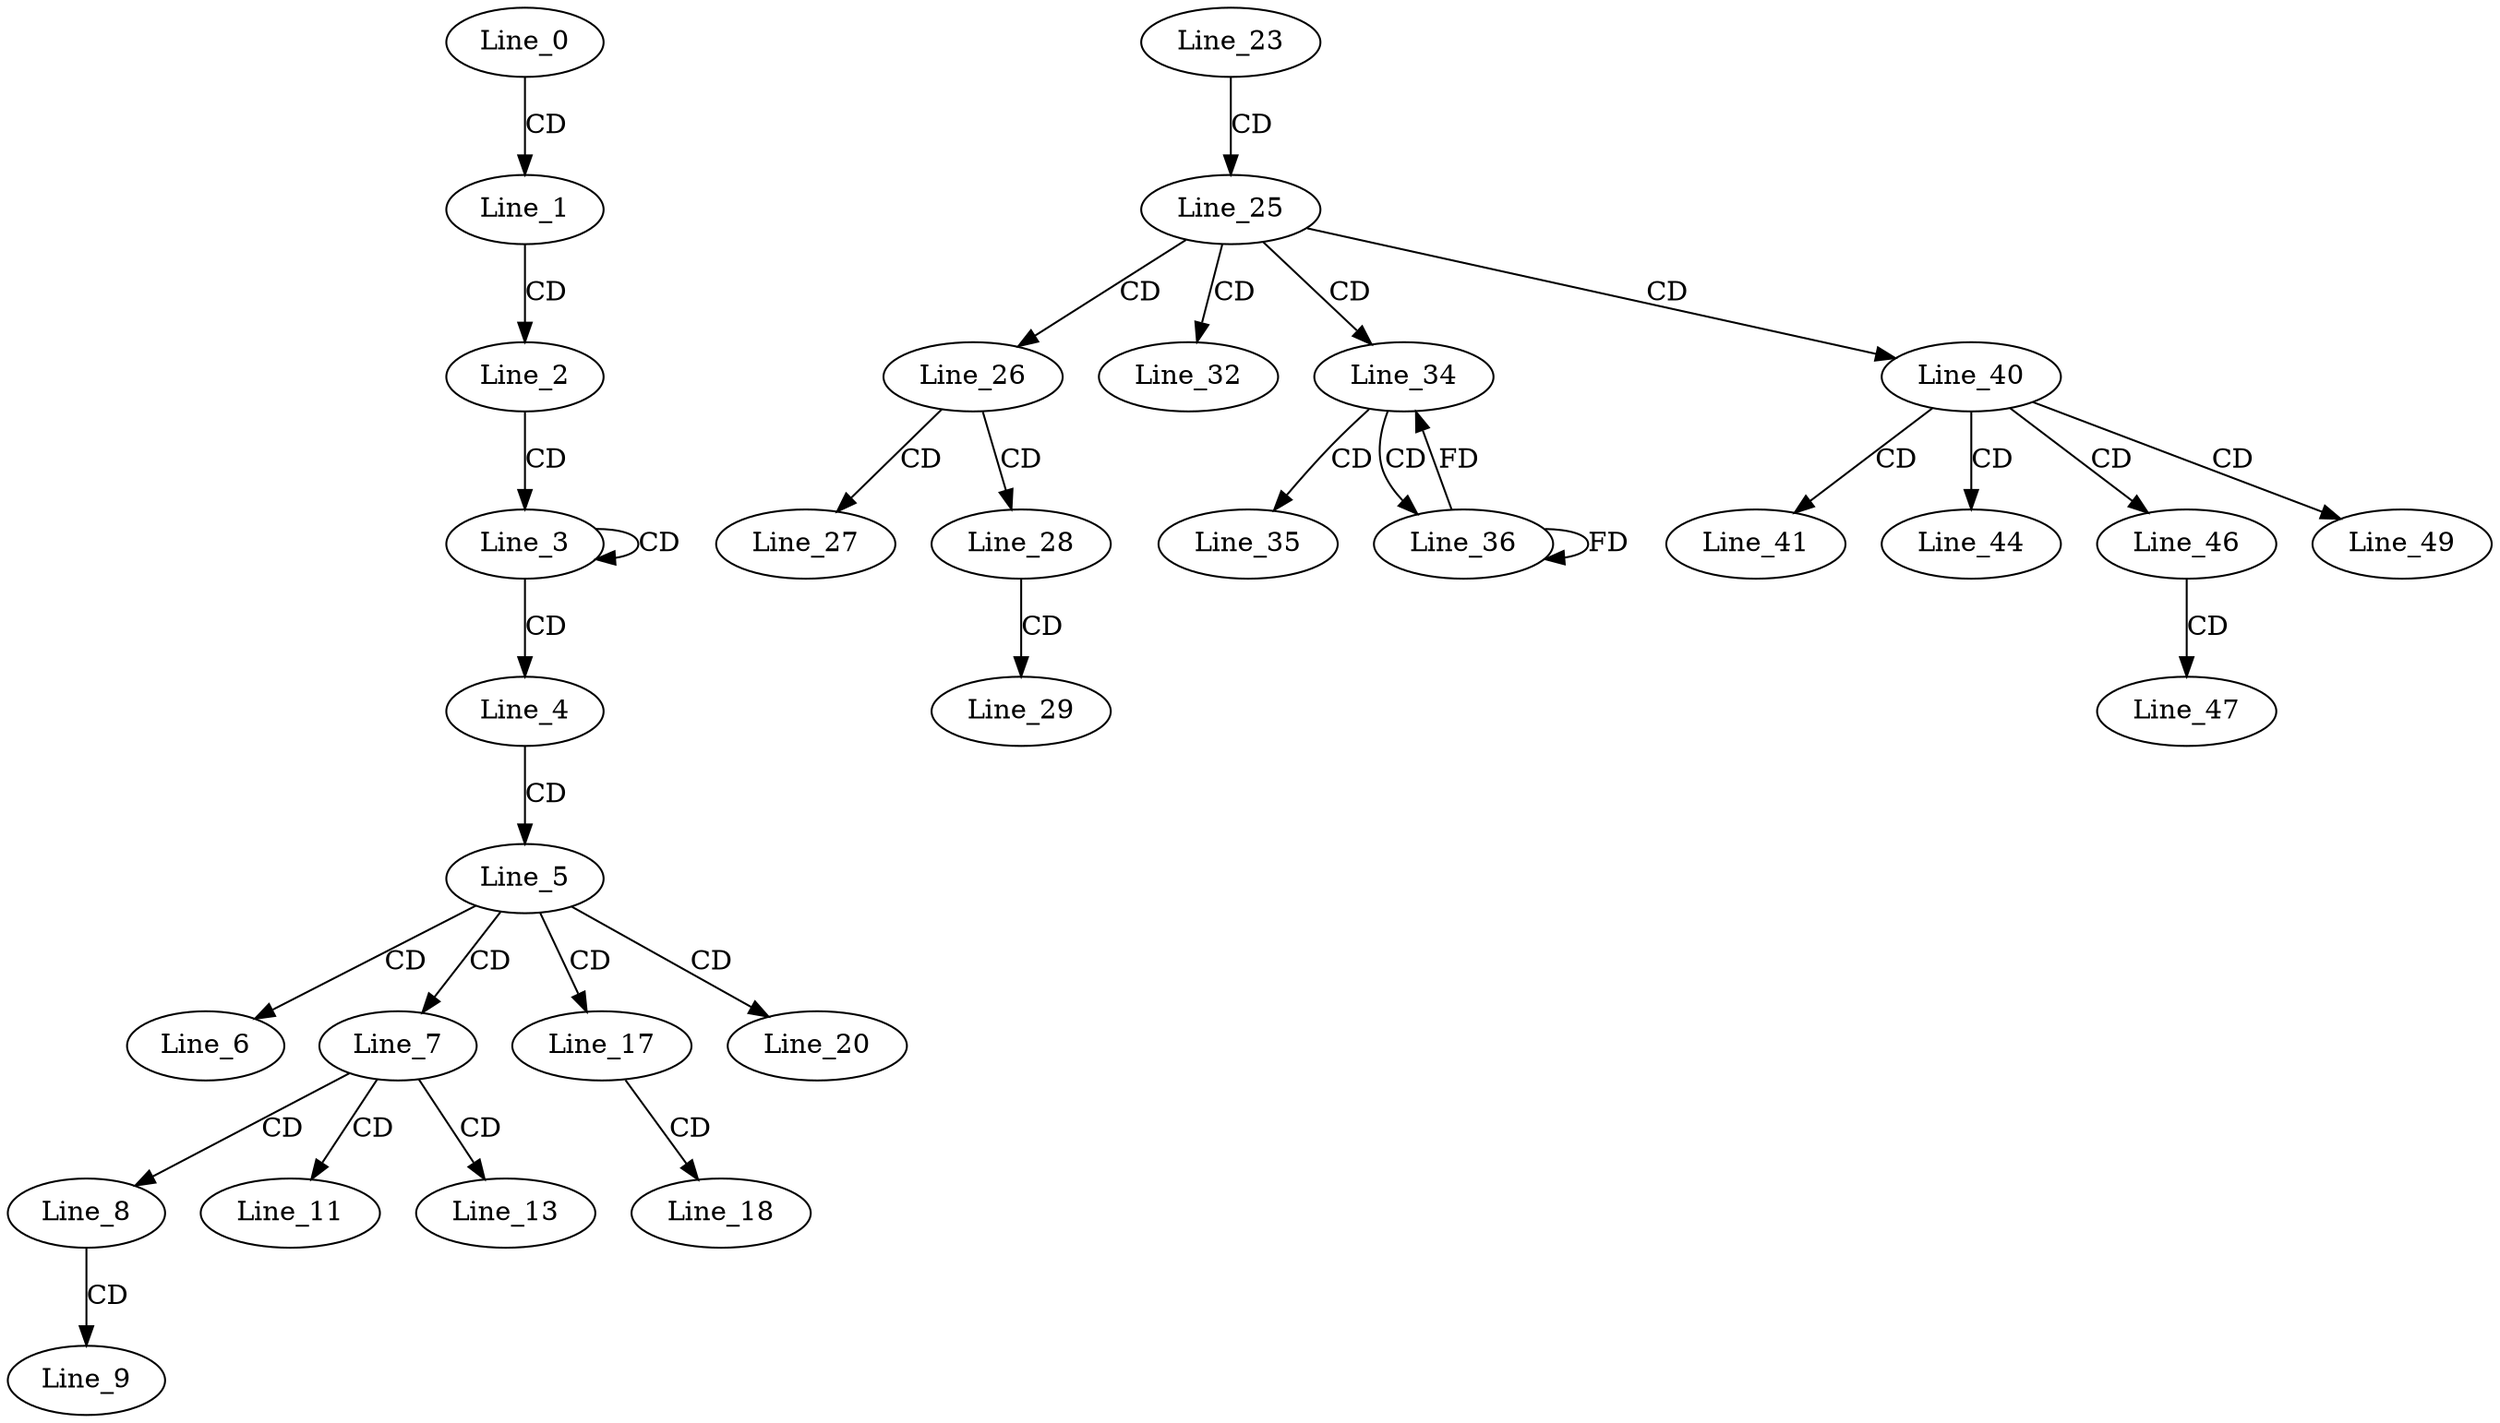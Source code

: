 digraph G {
  Line_0;
  Line_1;
  Line_2;
  Line_3;
  Line_4;
  Line_5;
  Line_6;
  Line_7;
  Line_8;
  Line_9;
  Line_11;
  Line_13;
  Line_17;
  Line_18;
  Line_20;
  Line_23;
  Line_25;
  Line_26;
  Line_27;
  Line_28;
  Line_29;
  Line_32;
  Line_34;
  Line_35;
  Line_36;
  Line_40;
  Line_41;
  Line_44;
  Line_46;
  Line_47;
  Line_49;
  Line_0 -> Line_1 [ label="CD" ];
  Line_1 -> Line_2 [ label="CD" ];
  Line_2 -> Line_3 [ label="CD" ];
  Line_3 -> Line_3 [ label="CD" ];
  Line_3 -> Line_4 [ label="CD" ];
  Line_4 -> Line_5 [ label="CD" ];
  Line_5 -> Line_6 [ label="CD" ];
  Line_5 -> Line_7 [ label="CD" ];
  Line_7 -> Line_8 [ label="CD" ];
  Line_8 -> Line_9 [ label="CD" ];
  Line_7 -> Line_11 [ label="CD" ];
  Line_7 -> Line_13 [ label="CD" ];
  Line_5 -> Line_17 [ label="CD" ];
  Line_17 -> Line_18 [ label="CD" ];
  Line_5 -> Line_20 [ label="CD" ];
  Line_23 -> Line_25 [ label="CD" ];
  Line_25 -> Line_26 [ label="CD" ];
  Line_26 -> Line_27 [ label="CD" ];
  Line_26 -> Line_28 [ label="CD" ];
  Line_28 -> Line_29 [ label="CD" ];
  Line_25 -> Line_32 [ label="CD" ];
  Line_25 -> Line_34 [ label="CD" ];
  Line_34 -> Line_35 [ label="CD" ];
  Line_34 -> Line_36 [ label="CD" ];
  Line_36 -> Line_36 [ label="FD" ];
  Line_25 -> Line_40 [ label="CD" ];
  Line_40 -> Line_41 [ label="CD" ];
  Line_40 -> Line_44 [ label="CD" ];
  Line_40 -> Line_46 [ label="CD" ];
  Line_46 -> Line_47 [ label="CD" ];
  Line_40 -> Line_49 [ label="CD" ];
  Line_36 -> Line_34 [ label="FD" ];
}
